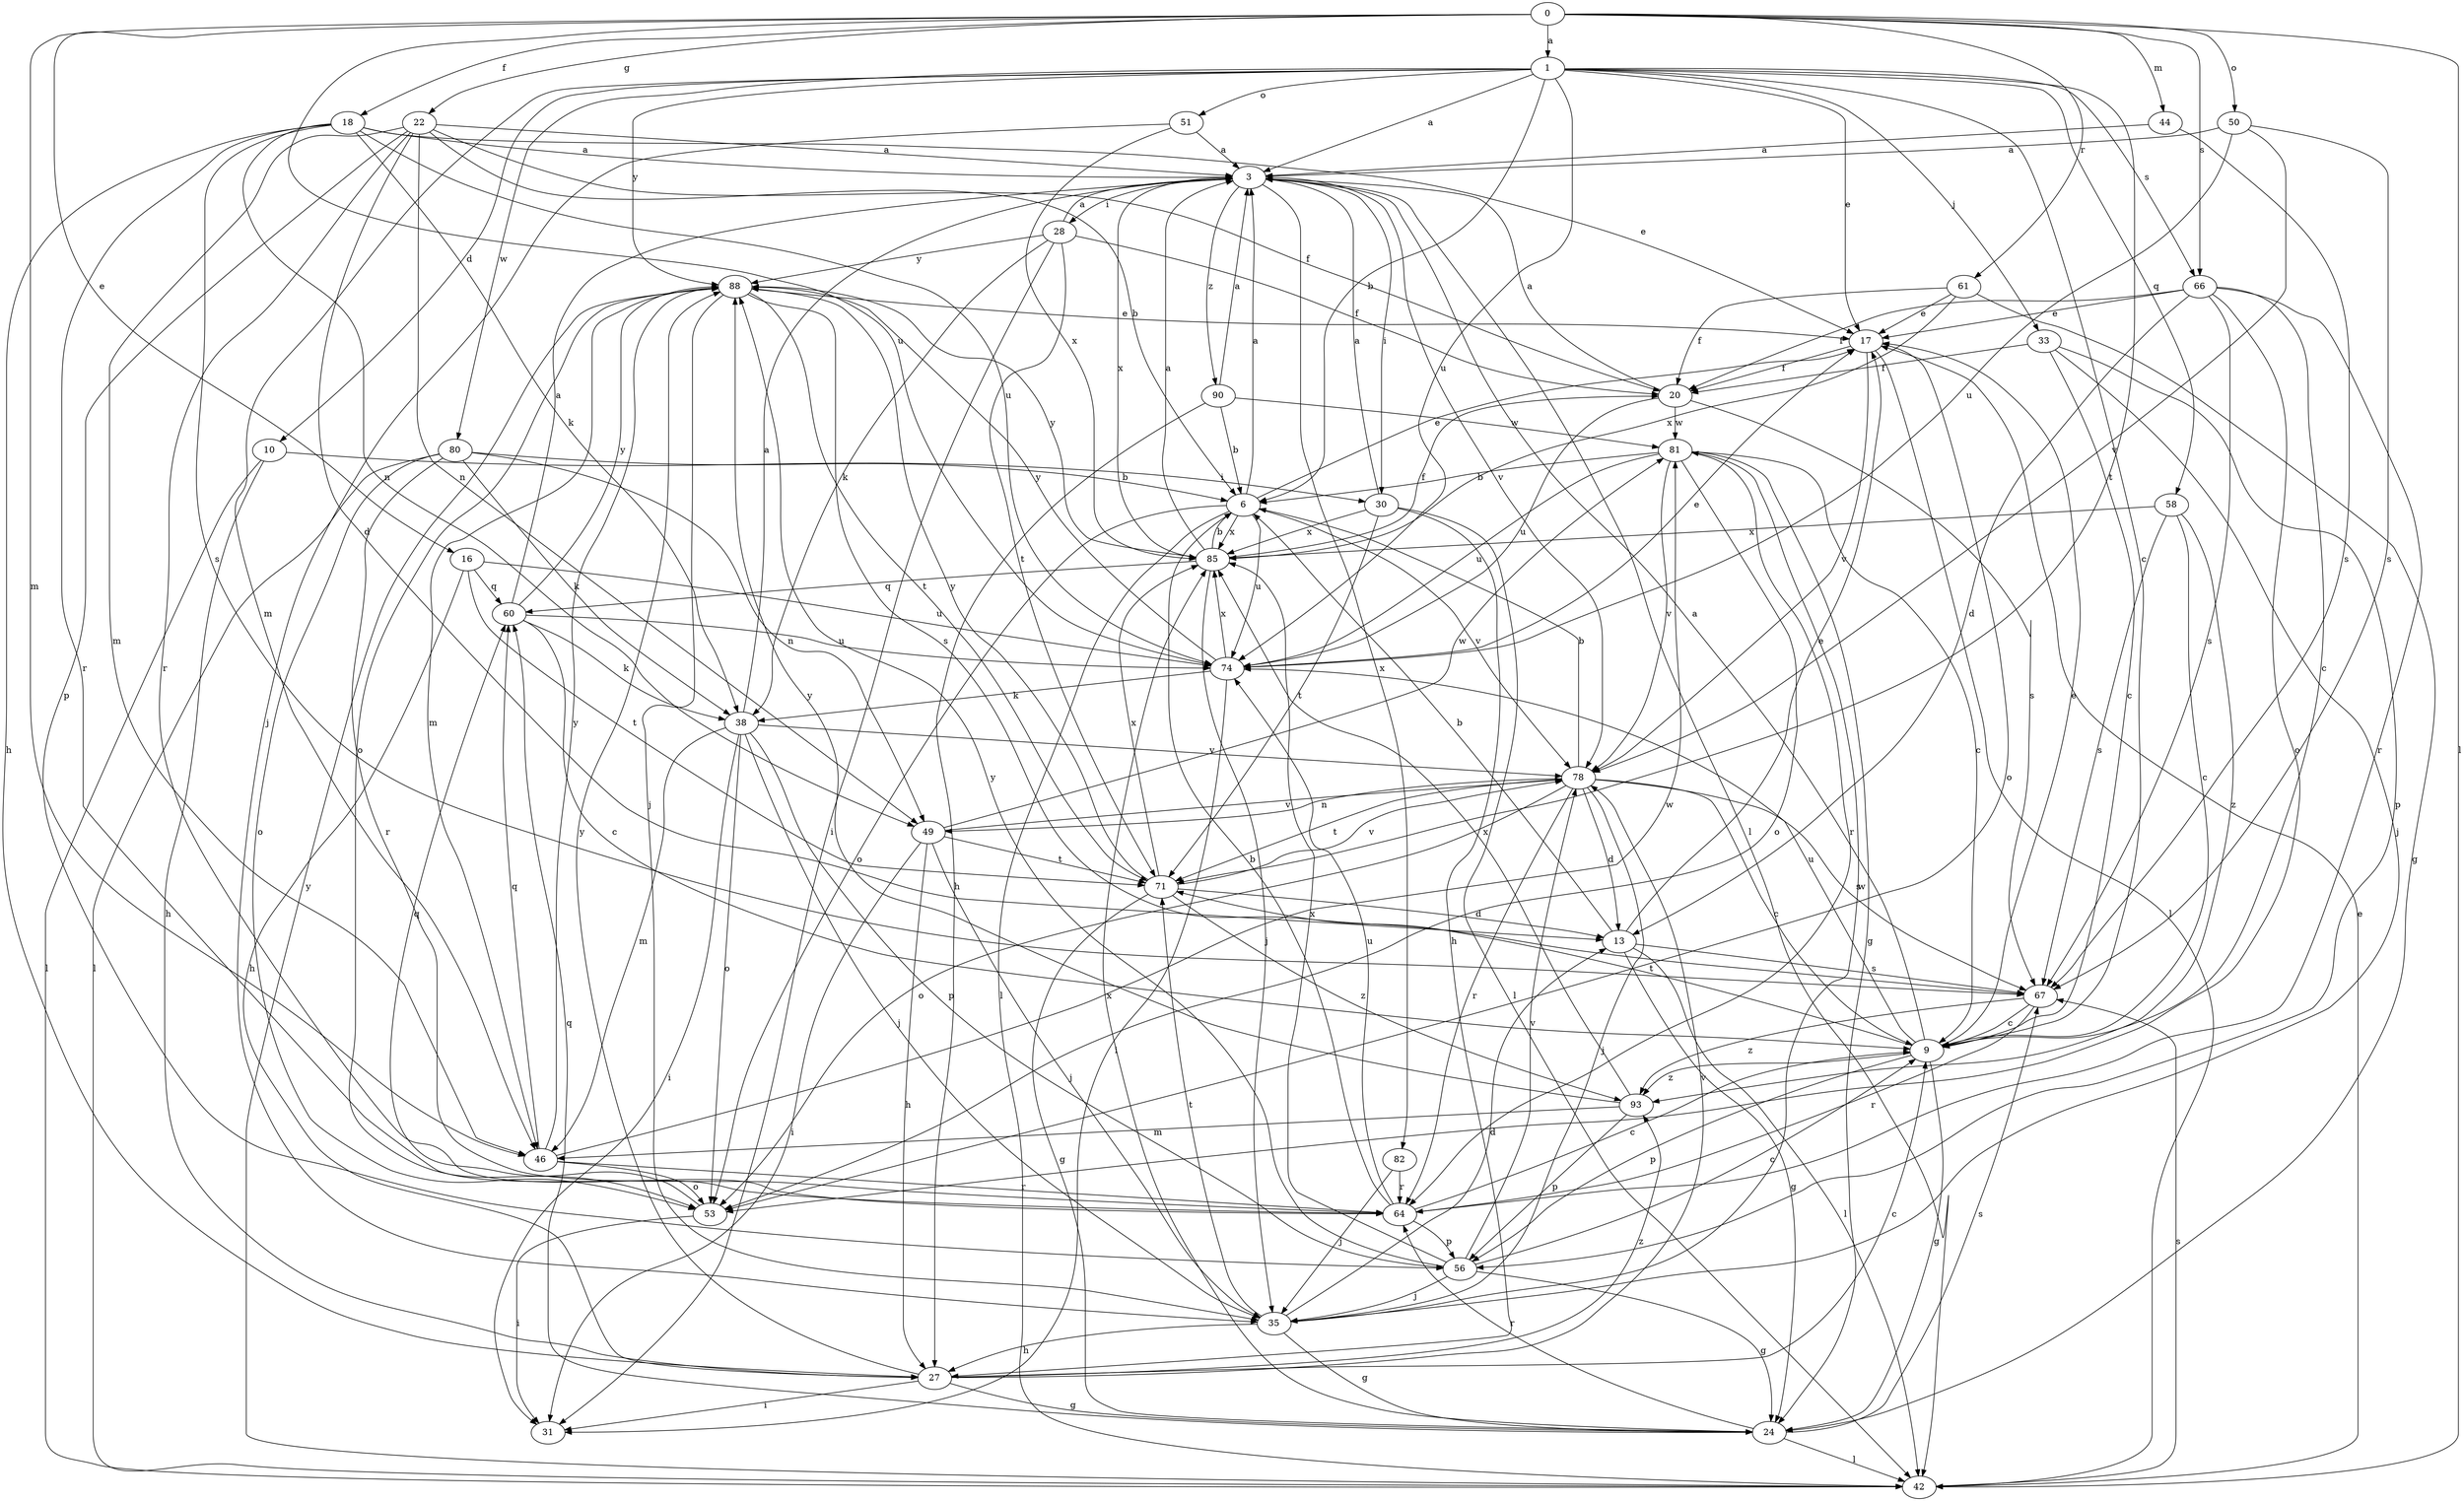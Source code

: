 strict digraph  {
0;
1;
3;
6;
9;
10;
13;
16;
17;
18;
20;
22;
24;
27;
28;
30;
31;
33;
35;
38;
42;
44;
46;
49;
50;
51;
53;
56;
58;
60;
61;
64;
66;
67;
71;
74;
78;
80;
81;
82;
85;
88;
90;
93;
0 -> 1  [label=a];
0 -> 16  [label=e];
0 -> 18  [label=f];
0 -> 22  [label=g];
0 -> 42  [label=l];
0 -> 44  [label=m];
0 -> 46  [label=m];
0 -> 50  [label=o];
0 -> 61  [label=r];
0 -> 66  [label=s];
0 -> 74  [label=u];
1 -> 3  [label=a];
1 -> 6  [label=b];
1 -> 9  [label=c];
1 -> 10  [label=d];
1 -> 17  [label=e];
1 -> 33  [label=j];
1 -> 46  [label=m];
1 -> 51  [label=o];
1 -> 58  [label=q];
1 -> 66  [label=s];
1 -> 71  [label=t];
1 -> 74  [label=u];
1 -> 80  [label=w];
1 -> 88  [label=y];
3 -> 28  [label=i];
3 -> 30  [label=i];
3 -> 42  [label=l];
3 -> 78  [label=v];
3 -> 82  [label=x];
3 -> 85  [label=x];
3 -> 90  [label=z];
6 -> 3  [label=a];
6 -> 17  [label=e];
6 -> 42  [label=l];
6 -> 53  [label=o];
6 -> 74  [label=u];
6 -> 78  [label=v];
6 -> 85  [label=x];
9 -> 3  [label=a];
9 -> 17  [label=e];
9 -> 24  [label=g];
9 -> 56  [label=p];
9 -> 71  [label=t];
9 -> 74  [label=u];
9 -> 93  [label=z];
10 -> 27  [label=h];
10 -> 30  [label=i];
10 -> 42  [label=l];
13 -> 6  [label=b];
13 -> 17  [label=e];
13 -> 24  [label=g];
13 -> 42  [label=l];
13 -> 67  [label=s];
16 -> 27  [label=h];
16 -> 60  [label=q];
16 -> 71  [label=t];
16 -> 74  [label=u];
17 -> 20  [label=f];
17 -> 42  [label=l];
17 -> 53  [label=o];
17 -> 78  [label=v];
18 -> 3  [label=a];
18 -> 17  [label=e];
18 -> 27  [label=h];
18 -> 38  [label=k];
18 -> 49  [label=n];
18 -> 64  [label=r];
18 -> 67  [label=s];
18 -> 74  [label=u];
20 -> 3  [label=a];
20 -> 67  [label=s];
20 -> 74  [label=u];
20 -> 81  [label=w];
22 -> 3  [label=a];
22 -> 6  [label=b];
22 -> 13  [label=d];
22 -> 20  [label=f];
22 -> 46  [label=m];
22 -> 49  [label=n];
22 -> 56  [label=p];
22 -> 64  [label=r];
24 -> 42  [label=l];
24 -> 60  [label=q];
24 -> 64  [label=r];
24 -> 67  [label=s];
24 -> 85  [label=x];
27 -> 9  [label=c];
27 -> 24  [label=g];
27 -> 31  [label=i];
27 -> 78  [label=v];
27 -> 88  [label=y];
27 -> 93  [label=z];
28 -> 3  [label=a];
28 -> 20  [label=f];
28 -> 31  [label=i];
28 -> 38  [label=k];
28 -> 71  [label=t];
28 -> 88  [label=y];
30 -> 3  [label=a];
30 -> 27  [label=h];
30 -> 42  [label=l];
30 -> 71  [label=t];
30 -> 85  [label=x];
33 -> 9  [label=c];
33 -> 20  [label=f];
33 -> 35  [label=j];
33 -> 56  [label=p];
35 -> 13  [label=d];
35 -> 24  [label=g];
35 -> 27  [label=h];
35 -> 71  [label=t];
35 -> 81  [label=w];
38 -> 3  [label=a];
38 -> 31  [label=i];
38 -> 35  [label=j];
38 -> 46  [label=m];
38 -> 53  [label=o];
38 -> 56  [label=p];
38 -> 78  [label=v];
42 -> 17  [label=e];
42 -> 67  [label=s];
42 -> 88  [label=y];
44 -> 3  [label=a];
44 -> 67  [label=s];
46 -> 53  [label=o];
46 -> 60  [label=q];
46 -> 64  [label=r];
46 -> 81  [label=w];
46 -> 88  [label=y];
49 -> 27  [label=h];
49 -> 31  [label=i];
49 -> 35  [label=j];
49 -> 71  [label=t];
49 -> 78  [label=v];
49 -> 81  [label=w];
50 -> 3  [label=a];
50 -> 67  [label=s];
50 -> 74  [label=u];
50 -> 78  [label=v];
51 -> 3  [label=a];
51 -> 35  [label=j];
51 -> 85  [label=x];
53 -> 31  [label=i];
53 -> 60  [label=q];
56 -> 9  [label=c];
56 -> 24  [label=g];
56 -> 35  [label=j];
56 -> 78  [label=v];
56 -> 85  [label=x];
56 -> 88  [label=y];
58 -> 9  [label=c];
58 -> 67  [label=s];
58 -> 85  [label=x];
58 -> 93  [label=z];
60 -> 3  [label=a];
60 -> 9  [label=c];
60 -> 38  [label=k];
60 -> 74  [label=u];
60 -> 88  [label=y];
61 -> 17  [label=e];
61 -> 20  [label=f];
61 -> 24  [label=g];
61 -> 85  [label=x];
64 -> 6  [label=b];
64 -> 9  [label=c];
64 -> 56  [label=p];
64 -> 74  [label=u];
66 -> 9  [label=c];
66 -> 13  [label=d];
66 -> 17  [label=e];
66 -> 20  [label=f];
66 -> 53  [label=o];
66 -> 64  [label=r];
66 -> 67  [label=s];
67 -> 9  [label=c];
67 -> 64  [label=r];
67 -> 93  [label=z];
71 -> 13  [label=d];
71 -> 24  [label=g];
71 -> 78  [label=v];
71 -> 85  [label=x];
71 -> 88  [label=y];
71 -> 93  [label=z];
74 -> 17  [label=e];
74 -> 31  [label=i];
74 -> 38  [label=k];
74 -> 85  [label=x];
74 -> 88  [label=y];
78 -> 6  [label=b];
78 -> 9  [label=c];
78 -> 13  [label=d];
78 -> 35  [label=j];
78 -> 49  [label=n];
78 -> 53  [label=o];
78 -> 64  [label=r];
78 -> 67  [label=s];
78 -> 71  [label=t];
80 -> 6  [label=b];
80 -> 38  [label=k];
80 -> 42  [label=l];
80 -> 49  [label=n];
80 -> 53  [label=o];
80 -> 64  [label=r];
81 -> 6  [label=b];
81 -> 9  [label=c];
81 -> 24  [label=g];
81 -> 53  [label=o];
81 -> 64  [label=r];
81 -> 74  [label=u];
81 -> 78  [label=v];
82 -> 35  [label=j];
82 -> 64  [label=r];
85 -> 3  [label=a];
85 -> 6  [label=b];
85 -> 20  [label=f];
85 -> 35  [label=j];
85 -> 60  [label=q];
85 -> 88  [label=y];
88 -> 17  [label=e];
88 -> 35  [label=j];
88 -> 46  [label=m];
88 -> 53  [label=o];
88 -> 67  [label=s];
88 -> 71  [label=t];
90 -> 3  [label=a];
90 -> 6  [label=b];
90 -> 27  [label=h];
90 -> 81  [label=w];
93 -> 46  [label=m];
93 -> 56  [label=p];
93 -> 85  [label=x];
93 -> 88  [label=y];
}
